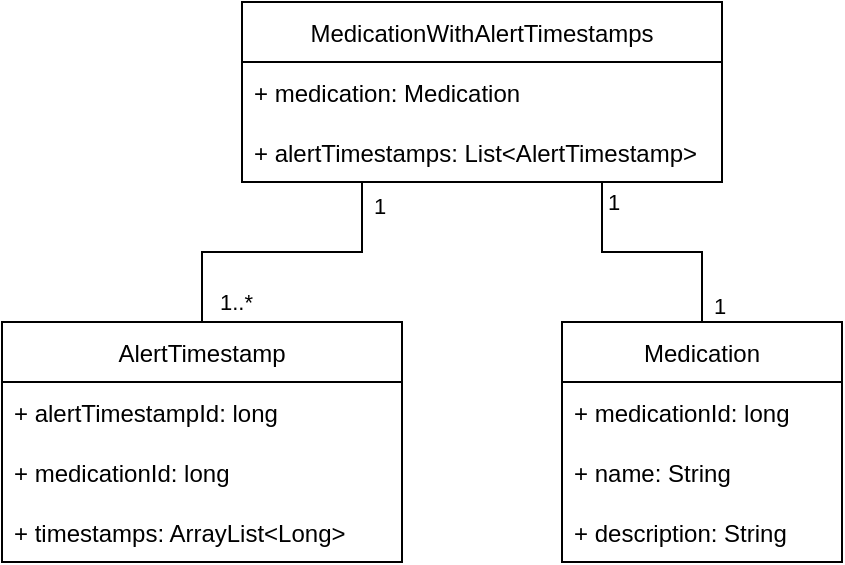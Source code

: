 <mxfile version="15.8.7" type="device"><diagram name="Page-1" id="c4acf3e9-155e-7222-9cf6-157b1a14988f"><mxGraphModel dx="1422" dy="905" grid="1" gridSize="10" guides="1" tooltips="1" connect="1" arrows="1" fold="1" page="1" pageScale="1" pageWidth="850" pageHeight="1100" background="none" math="0" shadow="0"><root><mxCell id="0"/><mxCell id="1" parent="0"/><mxCell id="c9x5qZjStXhsZgRhfVbt-9" value="Medication" style="swimlane;fontStyle=0;childLayout=stackLayout;horizontal=1;startSize=30;horizontalStack=0;resizeParent=1;resizeParentMax=0;resizeLast=0;collapsible=1;marginBottom=0;" vertex="1" parent="1"><mxGeometry x="560" y="280" width="140" height="120" as="geometry"/></mxCell><mxCell id="c9x5qZjStXhsZgRhfVbt-10" value="+ medicationId: long" style="text;strokeColor=none;fillColor=none;align=left;verticalAlign=middle;spacingLeft=4;spacingRight=4;overflow=hidden;points=[[0,0.5],[1,0.5]];portConstraint=eastwest;rotatable=0;" vertex="1" parent="c9x5qZjStXhsZgRhfVbt-9"><mxGeometry y="30" width="140" height="30" as="geometry"/></mxCell><mxCell id="c9x5qZjStXhsZgRhfVbt-11" value="+ name: String" style="text;strokeColor=none;fillColor=none;align=left;verticalAlign=middle;spacingLeft=4;spacingRight=4;overflow=hidden;points=[[0,0.5],[1,0.5]];portConstraint=eastwest;rotatable=0;" vertex="1" parent="c9x5qZjStXhsZgRhfVbt-9"><mxGeometry y="60" width="140" height="30" as="geometry"/></mxCell><mxCell id="c9x5qZjStXhsZgRhfVbt-12" value="+ description: String" style="text;strokeColor=none;fillColor=none;align=left;verticalAlign=middle;spacingLeft=4;spacingRight=4;overflow=hidden;points=[[0,0.5],[1,0.5]];portConstraint=eastwest;rotatable=0;" vertex="1" parent="c9x5qZjStXhsZgRhfVbt-9"><mxGeometry y="90" width="140" height="30" as="geometry"/></mxCell><mxCell id="c9x5qZjStXhsZgRhfVbt-23" style="edgeStyle=orthogonalEdgeStyle;rounded=0;orthogonalLoop=1;jettySize=auto;html=1;exitX=0.5;exitY=0;exitDx=0;exitDy=0;entryX=0.25;entryY=1;entryDx=0;entryDy=0;endArrow=none;endFill=0;" edge="1" parent="1" source="c9x5qZjStXhsZgRhfVbt-13" target="c9x5qZjStXhsZgRhfVbt-17"><mxGeometry relative="1" as="geometry"/></mxCell><mxCell id="c9x5qZjStXhsZgRhfVbt-26" value="1" style="edgeLabel;html=1;align=left;verticalAlign=middle;resizable=0;points=[];spacing=5;labelPosition=right;verticalLabelPosition=middle;" vertex="1" connectable="0" parent="c9x5qZjStXhsZgRhfVbt-23"><mxGeometry x="0.84" y="-1" relative="1" as="geometry"><mxPoint as="offset"/></mxGeometry></mxCell><mxCell id="c9x5qZjStXhsZgRhfVbt-27" value="1..*" style="edgeLabel;html=1;align=left;verticalAlign=middle;resizable=0;points=[];labelPosition=right;verticalLabelPosition=middle;spacing=5;" vertex="1" connectable="0" parent="c9x5qZjStXhsZgRhfVbt-23"><mxGeometry x="-0.863" y="-4" relative="1" as="geometry"><mxPoint as="offset"/></mxGeometry></mxCell><mxCell id="c9x5qZjStXhsZgRhfVbt-13" value="AlertTimestamp" style="swimlane;fontStyle=0;childLayout=stackLayout;horizontal=1;startSize=30;horizontalStack=0;resizeParent=1;resizeParentMax=0;resizeLast=0;collapsible=1;marginBottom=0;" vertex="1" parent="1"><mxGeometry x="280" y="280" width="200" height="120" as="geometry"/></mxCell><mxCell id="c9x5qZjStXhsZgRhfVbt-14" value="+ alertTimestampId: long" style="text;strokeColor=none;fillColor=none;align=left;verticalAlign=middle;spacingLeft=4;spacingRight=4;overflow=hidden;points=[[0,0.5],[1,0.5]];portConstraint=eastwest;rotatable=0;" vertex="1" parent="c9x5qZjStXhsZgRhfVbt-13"><mxGeometry y="30" width="200" height="30" as="geometry"/></mxCell><mxCell id="c9x5qZjStXhsZgRhfVbt-15" value="+ medicationId: long" style="text;strokeColor=none;fillColor=none;align=left;verticalAlign=middle;spacingLeft=4;spacingRight=4;overflow=hidden;points=[[0,0.5],[1,0.5]];portConstraint=eastwest;rotatable=0;" vertex="1" parent="c9x5qZjStXhsZgRhfVbt-13"><mxGeometry y="60" width="200" height="30" as="geometry"/></mxCell><mxCell id="c9x5qZjStXhsZgRhfVbt-16" value="+ timestamps: ArrayList&lt;Long&gt;" style="text;strokeColor=none;fillColor=none;align=left;verticalAlign=middle;spacingLeft=4;spacingRight=4;overflow=hidden;points=[[0,0.5],[1,0.5]];portConstraint=eastwest;rotatable=0;" vertex="1" parent="c9x5qZjStXhsZgRhfVbt-13"><mxGeometry y="90" width="200" height="30" as="geometry"/></mxCell><mxCell id="c9x5qZjStXhsZgRhfVbt-22" style="edgeStyle=orthogonalEdgeStyle;rounded=0;orthogonalLoop=1;jettySize=auto;html=1;exitX=0.75;exitY=1;exitDx=0;exitDy=0;endArrow=none;endFill=0;" edge="1" parent="1" source="c9x5qZjStXhsZgRhfVbt-17" target="c9x5qZjStXhsZgRhfVbt-9"><mxGeometry relative="1" as="geometry"/></mxCell><mxCell id="c9x5qZjStXhsZgRhfVbt-24" value="1" style="edgeLabel;html=1;align=left;verticalAlign=middle;resizable=0;points=[];labelPosition=right;verticalLabelPosition=middle;spacing=5;" vertex="1" connectable="0" parent="c9x5qZjStXhsZgRhfVbt-22"><mxGeometry x="-0.83" y="-2" relative="1" as="geometry"><mxPoint as="offset"/></mxGeometry></mxCell><mxCell id="c9x5qZjStXhsZgRhfVbt-25" value="1" style="edgeLabel;html=1;align=left;verticalAlign=middle;resizable=0;points=[];spacing=5;labelPosition=right;verticalLabelPosition=middle;" vertex="1" connectable="0" parent="c9x5qZjStXhsZgRhfVbt-22"><mxGeometry x="0.855" y="1" relative="1" as="geometry"><mxPoint as="offset"/></mxGeometry></mxCell><mxCell id="c9x5qZjStXhsZgRhfVbt-17" value="MedicationWithAlertTimestamps" style="swimlane;fontStyle=0;childLayout=stackLayout;horizontal=1;startSize=30;horizontalStack=0;resizeParent=1;resizeParentMax=0;resizeLast=0;collapsible=1;marginBottom=0;" vertex="1" parent="1"><mxGeometry x="400" y="120" width="240" height="90" as="geometry"/></mxCell><mxCell id="c9x5qZjStXhsZgRhfVbt-28" value="+ medication: Medication" style="text;strokeColor=none;fillColor=none;align=left;verticalAlign=middle;spacingLeft=4;spacingRight=4;overflow=hidden;points=[[0,0.5],[1,0.5]];portConstraint=eastwest;rotatable=0;" vertex="1" parent="c9x5qZjStXhsZgRhfVbt-17"><mxGeometry y="30" width="240" height="30" as="geometry"/></mxCell><mxCell id="c9x5qZjStXhsZgRhfVbt-29" value="+ alertTimestamps: List&lt;AlertTimestamp&gt;" style="text;strokeColor=none;fillColor=none;align=left;verticalAlign=middle;spacingLeft=4;spacingRight=4;overflow=hidden;points=[[0,0.5],[1,0.5]];portConstraint=eastwest;rotatable=0;" vertex="1" parent="c9x5qZjStXhsZgRhfVbt-17"><mxGeometry y="60" width="240" height="30" as="geometry"/></mxCell></root></mxGraphModel></diagram></mxfile>